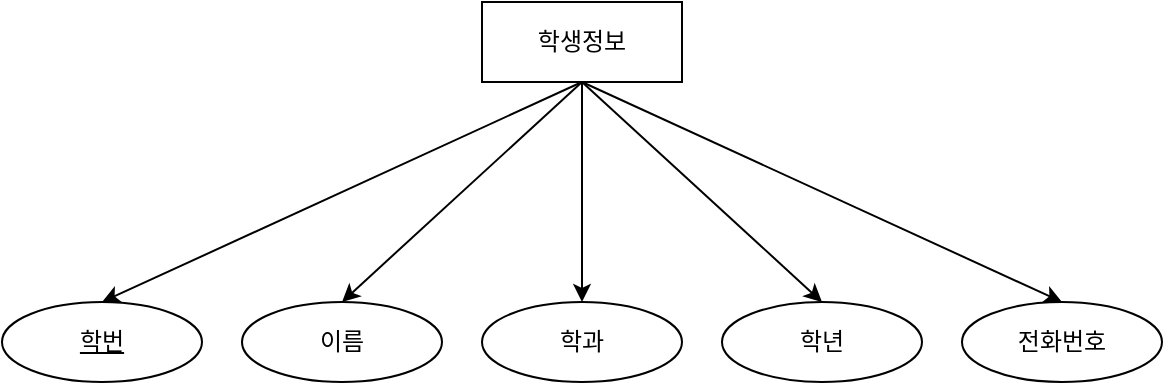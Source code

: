 <mxfile version="21.3.2" type="device">
  <diagram name="페이지-1" id="jSPM5f2FQXFFPR4AX0ky">
    <mxGraphModel dx="1195" dy="657" grid="1" gridSize="10" guides="1" tooltips="1" connect="1" arrows="1" fold="1" page="1" pageScale="1" pageWidth="4681" pageHeight="3300" math="0" shadow="0">
      <root>
        <mxCell id="0" />
        <mxCell id="1" parent="0" />
        <mxCell id="pwawJaXWDqcMiYD1f6r8-16" style="rounded=0;orthogonalLoop=1;jettySize=auto;html=1;entryX=0.5;entryY=0;entryDx=0;entryDy=0;exitX=0.5;exitY=1;exitDx=0;exitDy=0;" edge="1" parent="1" source="pwawJaXWDqcMiYD1f6r8-1" target="pwawJaXWDqcMiYD1f6r8-2">
          <mxGeometry relative="1" as="geometry" />
        </mxCell>
        <mxCell id="pwawJaXWDqcMiYD1f6r8-21" style="edgeStyle=none;shape=connector;rounded=0;orthogonalLoop=1;jettySize=auto;html=1;entryX=0.5;entryY=0;entryDx=0;entryDy=0;labelBackgroundColor=default;strokeColor=default;fontFamily=Helvetica;fontSize=11;fontColor=default;endArrow=classic;exitX=0.5;exitY=1;exitDx=0;exitDy=0;" edge="1" parent="1" source="pwawJaXWDqcMiYD1f6r8-1" target="pwawJaXWDqcMiYD1f6r8-10">
          <mxGeometry relative="1" as="geometry" />
        </mxCell>
        <mxCell id="pwawJaXWDqcMiYD1f6r8-1" value="학생정보" style="whiteSpace=wrap;html=1;align=center;" vertex="1" parent="1">
          <mxGeometry x="625" y="158" width="100" height="40" as="geometry" />
        </mxCell>
        <mxCell id="pwawJaXWDqcMiYD1f6r8-2" value="학번" style="ellipse;whiteSpace=wrap;html=1;align=center;fontStyle=4;" vertex="1" parent="1">
          <mxGeometry x="385" y="308" width="100" height="40" as="geometry" />
        </mxCell>
        <mxCell id="pwawJaXWDqcMiYD1f6r8-7" value="이름" style="ellipse;whiteSpace=wrap;html=1;align=center;" vertex="1" parent="1">
          <mxGeometry x="505" y="308" width="100" height="40" as="geometry" />
        </mxCell>
        <mxCell id="pwawJaXWDqcMiYD1f6r8-8" value="학과" style="ellipse;whiteSpace=wrap;html=1;align=center;" vertex="1" parent="1">
          <mxGeometry x="625" y="308" width="100" height="40" as="geometry" />
        </mxCell>
        <mxCell id="pwawJaXWDqcMiYD1f6r8-9" value="학년" style="ellipse;whiteSpace=wrap;html=1;align=center;" vertex="1" parent="1">
          <mxGeometry x="745" y="308" width="100" height="40" as="geometry" />
        </mxCell>
        <mxCell id="pwawJaXWDqcMiYD1f6r8-10" value="전화번호" style="ellipse;whiteSpace=wrap;html=1;align=center;" vertex="1" parent="1">
          <mxGeometry x="865" y="308" width="100" height="40" as="geometry" />
        </mxCell>
        <mxCell id="pwawJaXWDqcMiYD1f6r8-17" style="rounded=0;orthogonalLoop=1;jettySize=auto;html=1;entryX=0.5;entryY=0;entryDx=0;entryDy=0;exitX=0.5;exitY=1;exitDx=0;exitDy=0;" edge="1" parent="1" source="pwawJaXWDqcMiYD1f6r8-1" target="pwawJaXWDqcMiYD1f6r8-7">
          <mxGeometry relative="1" as="geometry">
            <mxPoint x="645" y="218" as="sourcePoint" />
            <mxPoint x="445" y="318" as="targetPoint" />
          </mxGeometry>
        </mxCell>
        <mxCell id="pwawJaXWDqcMiYD1f6r8-18" style="rounded=0;orthogonalLoop=1;jettySize=auto;html=1;entryX=0.5;entryY=0;entryDx=0;entryDy=0;exitX=0.5;exitY=1;exitDx=0;exitDy=0;" edge="1" parent="1" source="pwawJaXWDqcMiYD1f6r8-1" target="pwawJaXWDqcMiYD1f6r8-8">
          <mxGeometry relative="1" as="geometry">
            <mxPoint x="655" y="228" as="sourcePoint" />
            <mxPoint x="455" y="328" as="targetPoint" />
          </mxGeometry>
        </mxCell>
        <mxCell id="pwawJaXWDqcMiYD1f6r8-19" style="rounded=0;orthogonalLoop=1;jettySize=auto;html=1;entryX=0.5;entryY=0;entryDx=0;entryDy=0;exitX=0.5;exitY=1;exitDx=0;exitDy=0;" edge="1" parent="1" source="pwawJaXWDqcMiYD1f6r8-1" target="pwawJaXWDqcMiYD1f6r8-9">
          <mxGeometry relative="1" as="geometry">
            <mxPoint x="665" y="238" as="sourcePoint" />
            <mxPoint x="465" y="338" as="targetPoint" />
          </mxGeometry>
        </mxCell>
      </root>
    </mxGraphModel>
  </diagram>
</mxfile>

